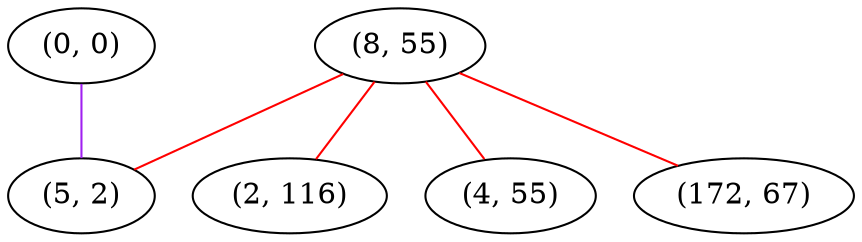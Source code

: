graph "" {
"(0, 0)";
"(8, 55)";
"(2, 116)";
"(4, 55)";
"(5, 2)";
"(172, 67)";
"(0, 0)" -- "(5, 2)"  [color=purple, key=0, weight=4];
"(8, 55)" -- "(4, 55)"  [color=red, key=0, weight=1];
"(8, 55)" -- "(5, 2)"  [color=red, key=0, weight=1];
"(8, 55)" -- "(2, 116)"  [color=red, key=0, weight=1];
"(8, 55)" -- "(172, 67)"  [color=red, key=0, weight=1];
}
